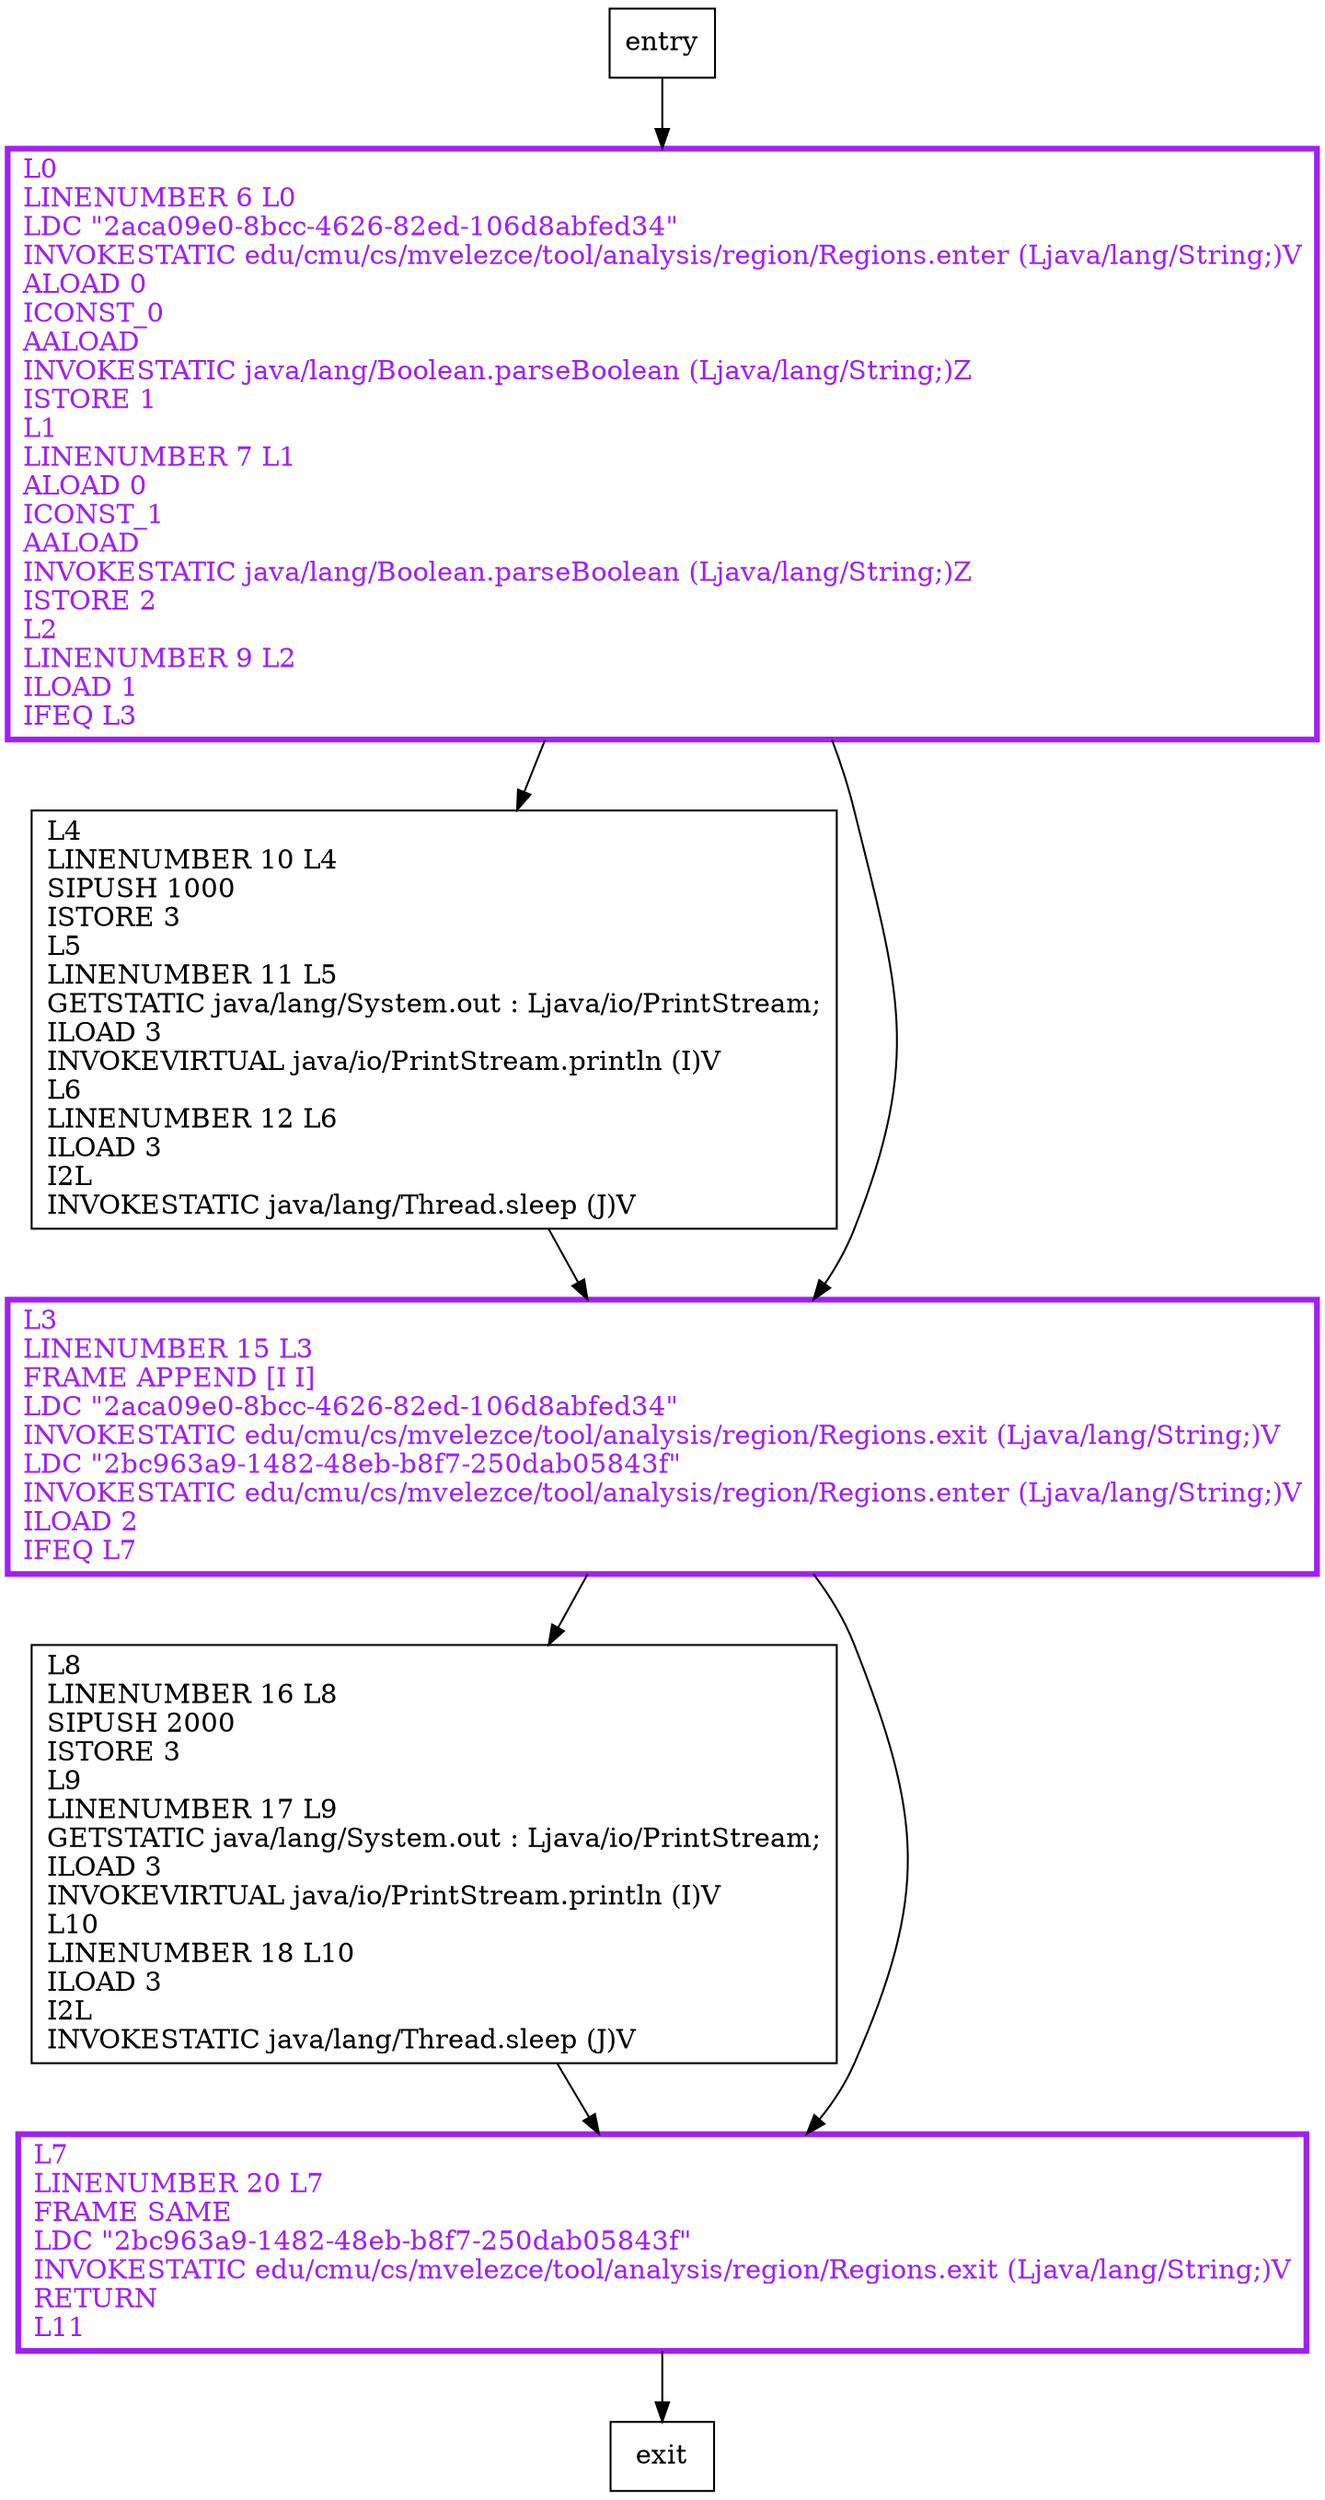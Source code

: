 digraph main {
node [shape=record];
2113582477 [label="L0\lLINENUMBER 6 L0\lLDC \"2aca09e0-8bcc-4626-82ed-106d8abfed34\"\lINVOKESTATIC edu/cmu/cs/mvelezce/tool/analysis/region/Regions.enter (Ljava/lang/String;)V\lALOAD 0\lICONST_0\lAALOAD\lINVOKESTATIC java/lang/Boolean.parseBoolean (Ljava/lang/String;)Z\lISTORE 1\lL1\lLINENUMBER 7 L1\lALOAD 0\lICONST_1\lAALOAD\lINVOKESTATIC java/lang/Boolean.parseBoolean (Ljava/lang/String;)Z\lISTORE 2\lL2\lLINENUMBER 9 L2\lILOAD 1\lIFEQ L3\l"];
1365333429 [label="L8\lLINENUMBER 16 L8\lSIPUSH 2000\lISTORE 3\lL9\lLINENUMBER 17 L9\lGETSTATIC java/lang/System.out : Ljava/io/PrintStream;\lILOAD 3\lINVOKEVIRTUAL java/io/PrintStream.println (I)V\lL10\lLINENUMBER 18 L10\lILOAD 3\lI2L\lINVOKESTATIC java/lang/Thread.sleep (J)V\l"];
235773503 [label="L4\lLINENUMBER 10 L4\lSIPUSH 1000\lISTORE 3\lL5\lLINENUMBER 11 L5\lGETSTATIC java/lang/System.out : Ljava/io/PrintStream;\lILOAD 3\lINVOKEVIRTUAL java/io/PrintStream.println (I)V\lL6\lLINENUMBER 12 L6\lILOAD 3\lI2L\lINVOKESTATIC java/lang/Thread.sleep (J)V\l"];
701666903 [label="L3\lLINENUMBER 15 L3\lFRAME APPEND [I I]\lLDC \"2aca09e0-8bcc-4626-82ed-106d8abfed34\"\lINVOKESTATIC edu/cmu/cs/mvelezce/tool/analysis/region/Regions.exit (Ljava/lang/String;)V\lLDC \"2bc963a9-1482-48eb-b8f7-250dab05843f\"\lINVOKESTATIC edu/cmu/cs/mvelezce/tool/analysis/region/Regions.enter (Ljava/lang/String;)V\lILOAD 2\lIFEQ L7\l"];
2040513737 [label="L7\lLINENUMBER 20 L7\lFRAME SAME\lLDC \"2bc963a9-1482-48eb-b8f7-250dab05843f\"\lINVOKESTATIC edu/cmu/cs/mvelezce/tool/analysis/region/Regions.exit (Ljava/lang/String;)V\lRETURN\lL11\l"];
entry;
exit;
2113582477 -> 235773503;
2113582477 -> 701666903;
entry -> 2113582477;
1365333429 -> 2040513737;
235773503 -> 701666903;
701666903 -> 1365333429;
701666903 -> 2040513737;
2040513737 -> exit;
2113582477[fontcolor="purple", penwidth=3, color="purple"];
701666903[fontcolor="purple", penwidth=3, color="purple"];
2040513737[fontcolor="purple", penwidth=3, color="purple"];
}
